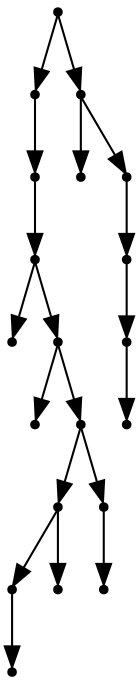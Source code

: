 digraph {
  19 [shape=point];
  12 [shape=point];
  11 [shape=point];
  10 [shape=point];
  0 [shape=point];
  9 [shape=point];
  1 [shape=point];
  8 [shape=point];
  5 [shape=point];
  3 [shape=point];
  2 [shape=point];
  4 [shape=point];
  7 [shape=point];
  6 [shape=point];
  18 [shape=point];
  13 [shape=point];
  17 [shape=point];
  16 [shape=point];
  15 [shape=point];
  14 [shape=point];
19 -> 12;
12 -> 11;
11 -> 10;
10 -> 0;
10 -> 9;
9 -> 1;
9 -> 8;
8 -> 5;
5 -> 3;
3 -> 2;
5 -> 4;
8 -> 7;
7 -> 6;
19 -> 18;
18 -> 13;
18 -> 17;
17 -> 16;
16 -> 15;
15 -> 14;
}
